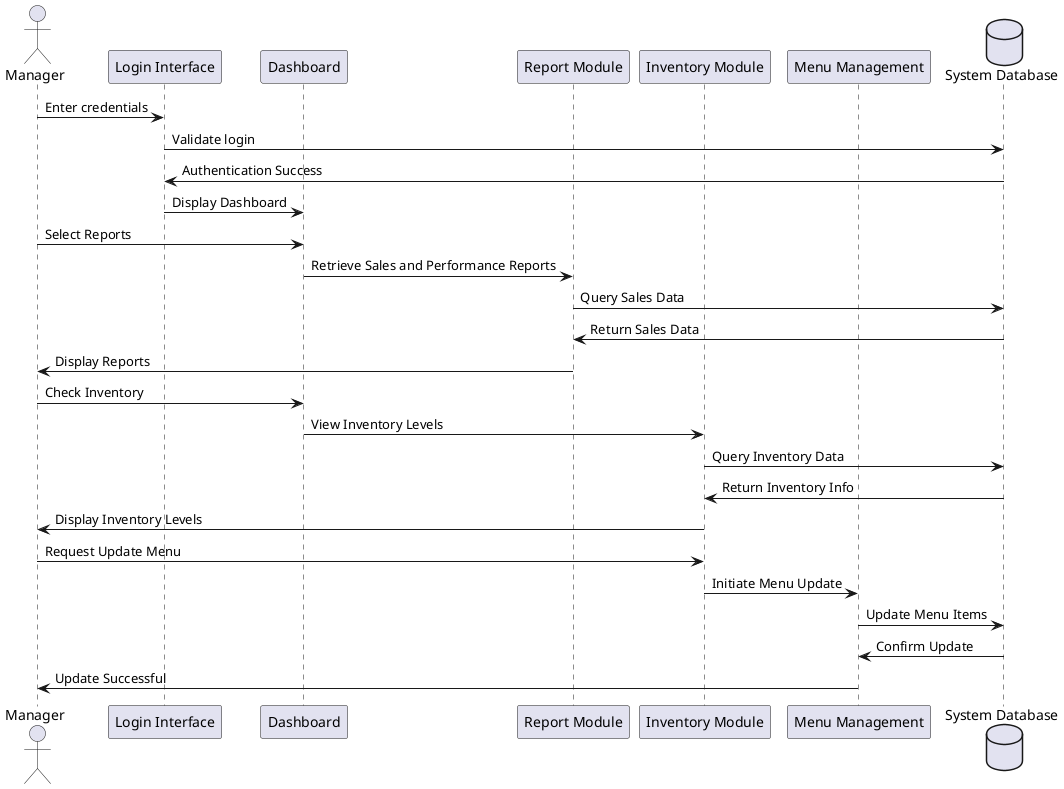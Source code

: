 @startuml
actor Manager as mgr
participant "Login Interface" as login
participant "Dashboard" as dash
participant "Report Module" as report
participant "Inventory Module" as inventory
participant "Menu Management" as menu
database "System Database" as db

mgr -> login: Enter credentials
login -> db: Validate login
db -> login: Authentication Success
login -> dash: Display Dashboard
mgr -> dash: Select Reports
dash -> report: Retrieve Sales and Performance Reports
report -> db: Query Sales Data
db -> report: Return Sales Data
report -> mgr: Display Reports
mgr -> dash: Check Inventory
dash -> inventory: View Inventory Levels
inventory -> db: Query Inventory Data
db -> inventory: Return Inventory Info
inventory -> mgr: Display Inventory Levels
mgr -> inventory: Request Update Menu
inventory -> menu: Initiate Menu Update
menu -> db: Update Menu Items
db -> menu: Confirm Update
menu -> mgr: Update Successful
@enduml